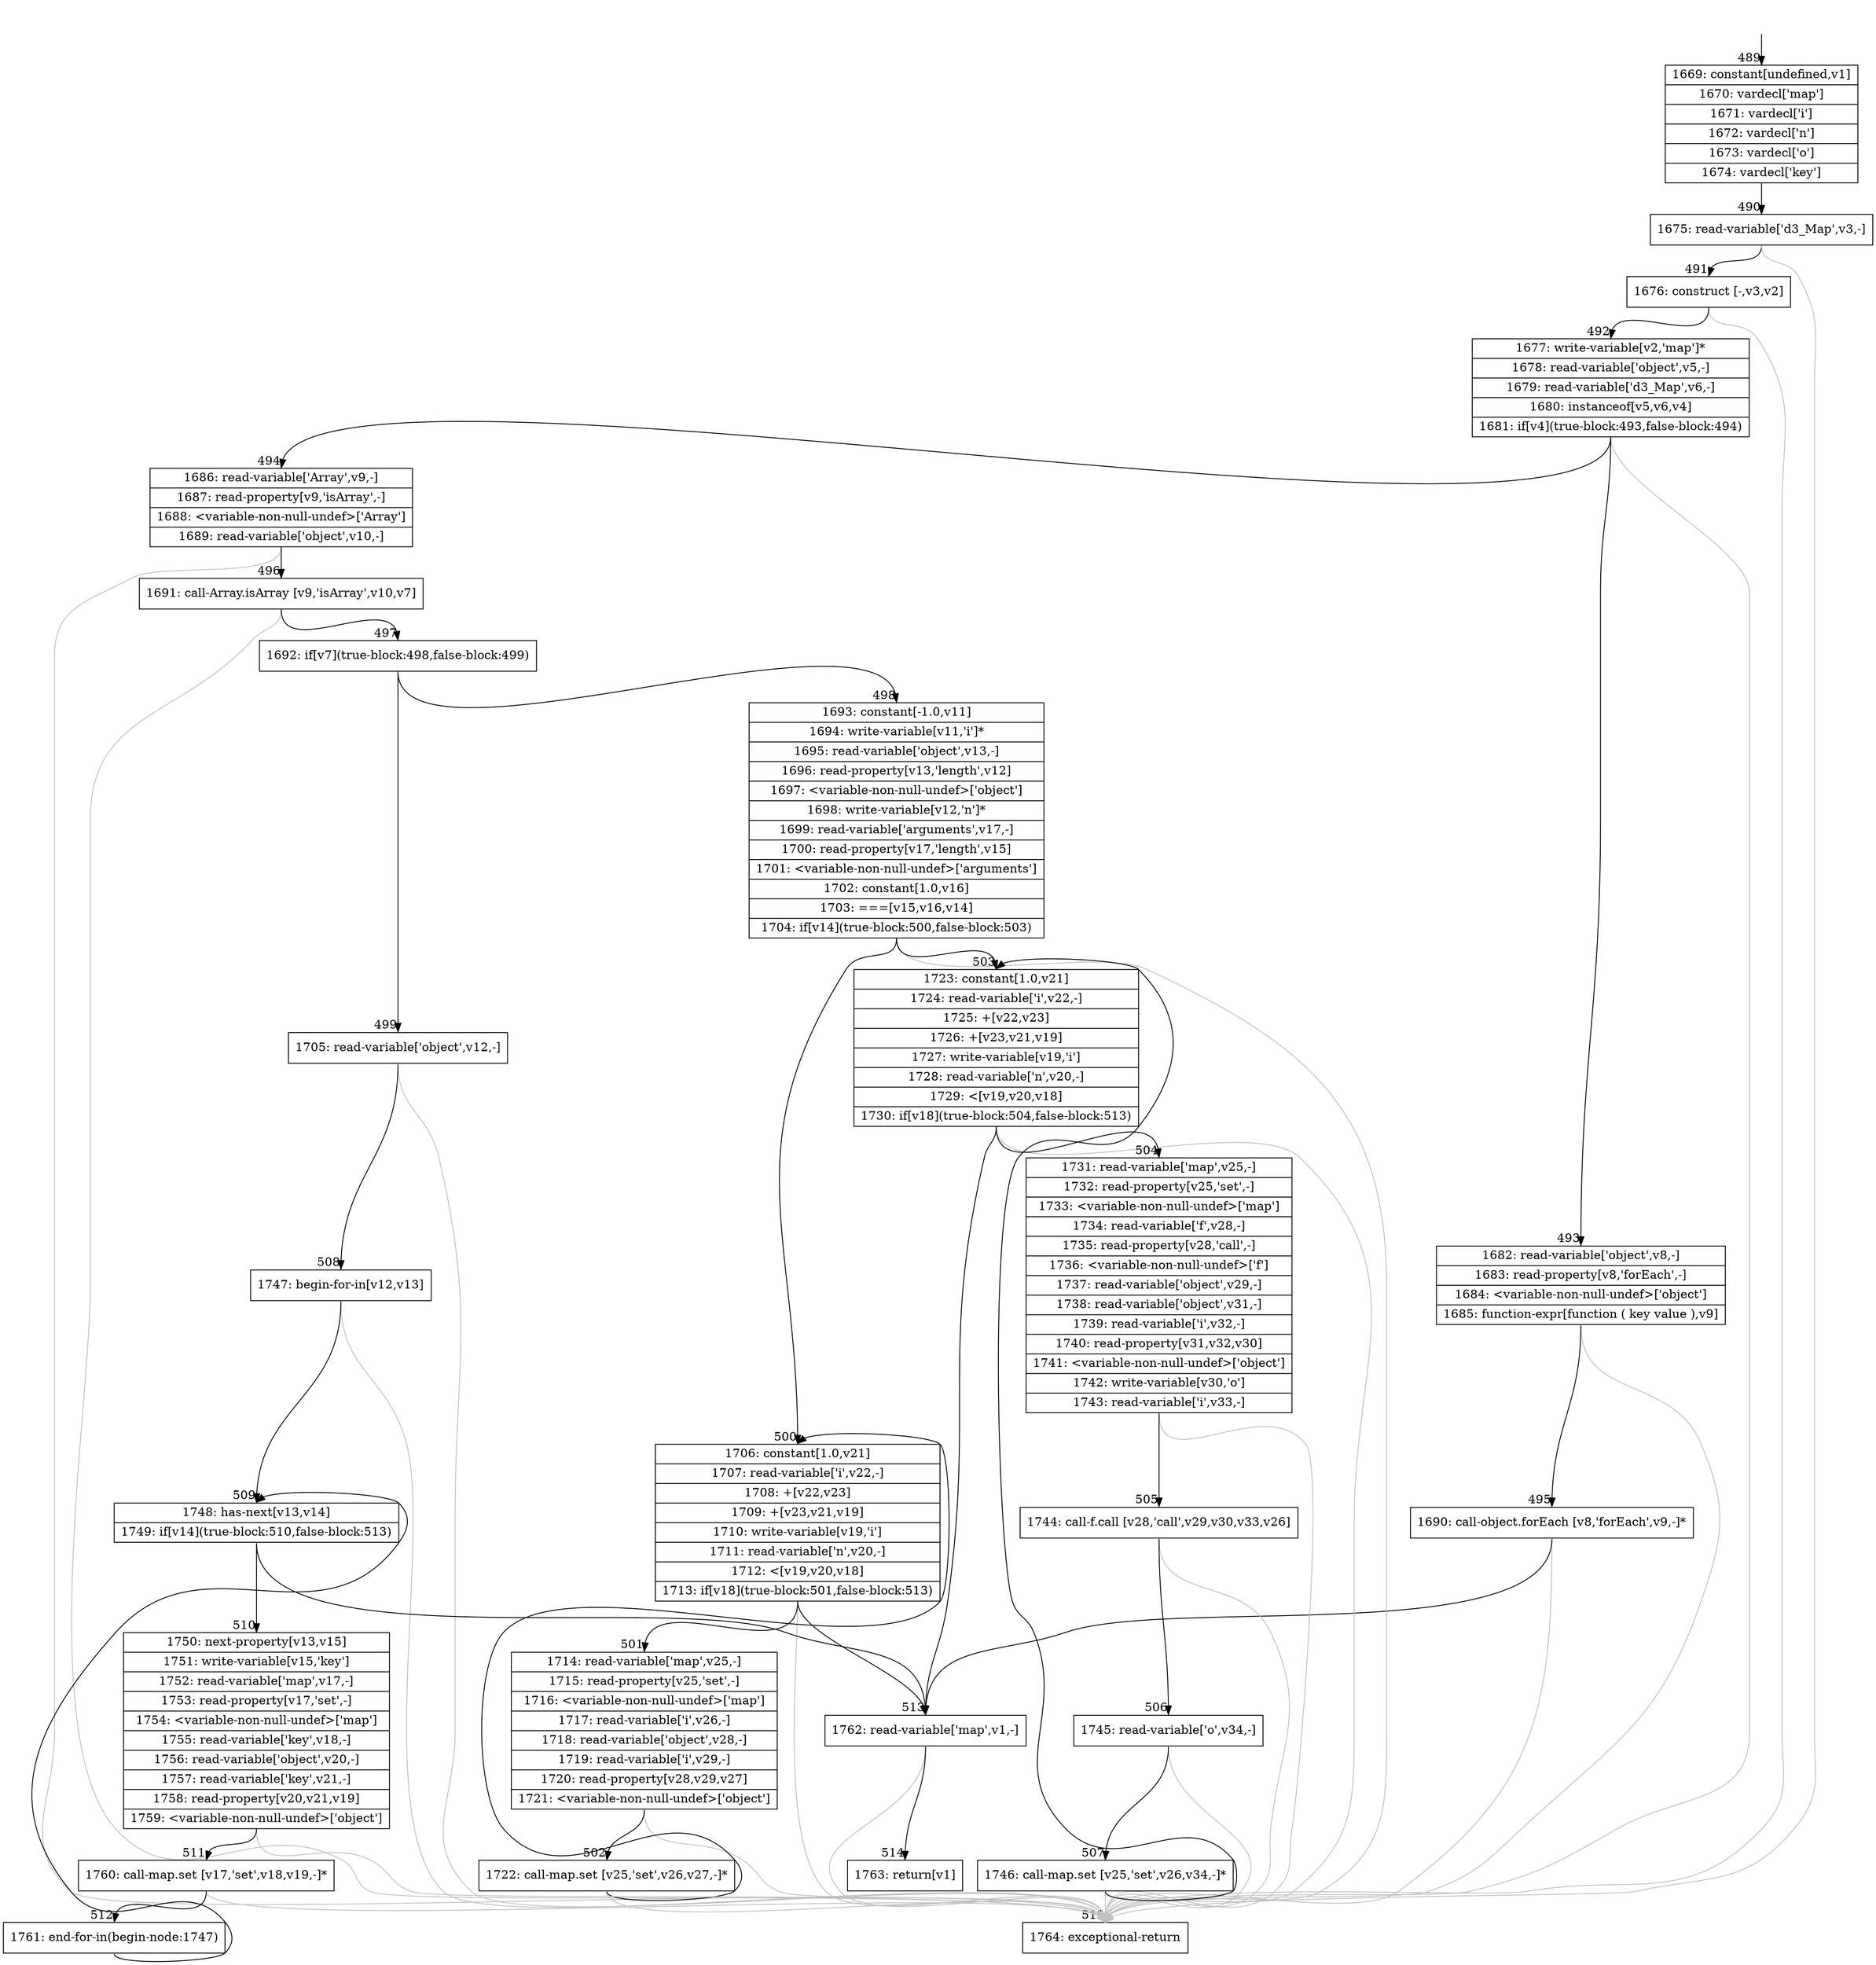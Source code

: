 digraph {
rankdir="TD"
BB_entry41[shape=none,label=""];
BB_entry41 -> BB489 [tailport=s, headport=n, headlabel="    489"]
BB489 [shape=record label="{1669: constant[undefined,v1]|1670: vardecl['map']|1671: vardecl['i']|1672: vardecl['n']|1673: vardecl['o']|1674: vardecl['key']}" ] 
BB489 -> BB490 [tailport=s, headport=n, headlabel="      490"]
BB490 [shape=record label="{1675: read-variable['d3_Map',v3,-]}" ] 
BB490 -> BB491 [tailport=s, headport=n, headlabel="      491"]
BB490 -> BB515 [tailport=s, headport=n, color=gray, headlabel="      515"]
BB491 [shape=record label="{1676: construct [-,v3,v2]}" ] 
BB491 -> BB492 [tailport=s, headport=n, headlabel="      492"]
BB491 -> BB515 [tailport=s, headport=n, color=gray]
BB492 [shape=record label="{1677: write-variable[v2,'map']*|1678: read-variable['object',v5,-]|1679: read-variable['d3_Map',v6,-]|1680: instanceof[v5,v6,v4]|1681: if[v4](true-block:493,false-block:494)}" ] 
BB492 -> BB493 [tailport=s, headport=n, headlabel="      493"]
BB492 -> BB494 [tailport=s, headport=n, headlabel="      494"]
BB492 -> BB515 [tailport=s, headport=n, color=gray]
BB493 [shape=record label="{1682: read-variable['object',v8,-]|1683: read-property[v8,'forEach',-]|1684: \<variable-non-null-undef\>['object']|1685: function-expr[function ( key value ),v9]}" ] 
BB493 -> BB495 [tailport=s, headport=n, headlabel="      495"]
BB493 -> BB515 [tailport=s, headport=n, color=gray]
BB494 [shape=record label="{1686: read-variable['Array',v9,-]|1687: read-property[v9,'isArray',-]|1688: \<variable-non-null-undef\>['Array']|1689: read-variable['object',v10,-]}" ] 
BB494 -> BB496 [tailport=s, headport=n, headlabel="      496"]
BB494 -> BB515 [tailport=s, headport=n, color=gray]
BB495 [shape=record label="{1690: call-object.forEach [v8,'forEach',v9,-]*}" ] 
BB495 -> BB513 [tailport=s, headport=n, headlabel="      513"]
BB495 -> BB515 [tailport=s, headport=n, color=gray]
BB496 [shape=record label="{1691: call-Array.isArray [v9,'isArray',v10,v7]}" ] 
BB496 -> BB497 [tailport=s, headport=n, headlabel="      497"]
BB496 -> BB515 [tailport=s, headport=n, color=gray]
BB497 [shape=record label="{1692: if[v7](true-block:498,false-block:499)}" ] 
BB497 -> BB498 [tailport=s, headport=n, headlabel="      498"]
BB497 -> BB499 [tailport=s, headport=n, headlabel="      499"]
BB498 [shape=record label="{1693: constant[-1.0,v11]|1694: write-variable[v11,'i']*|1695: read-variable['object',v13,-]|1696: read-property[v13,'length',v12]|1697: \<variable-non-null-undef\>['object']|1698: write-variable[v12,'n']*|1699: read-variable['arguments',v17,-]|1700: read-property[v17,'length',v15]|1701: \<variable-non-null-undef\>['arguments']|1702: constant[1.0,v16]|1703: ===[v15,v16,v14]|1704: if[v14](true-block:500,false-block:503)}" ] 
BB498 -> BB500 [tailport=s, headport=n, headlabel="      500"]
BB498 -> BB503 [tailport=s, headport=n, headlabel="      503"]
BB498 -> BB515 [tailport=s, headport=n, color=gray]
BB499 [shape=record label="{1705: read-variable['object',v12,-]}" ] 
BB499 -> BB508 [tailport=s, headport=n, headlabel="      508"]
BB499 -> BB515 [tailport=s, headport=n, color=gray]
BB500 [shape=record label="{1706: constant[1.0,v21]|1707: read-variable['i',v22,-]|1708: +[v22,v23]|1709: +[v23,v21,v19]|1710: write-variable[v19,'i']|1711: read-variable['n',v20,-]|1712: \<[v19,v20,v18]|1713: if[v18](true-block:501,false-block:513)}" ] 
BB500 -> BB501 [tailport=s, headport=n, headlabel="      501"]
BB500 -> BB513 [tailport=s, headport=n]
BB500 -> BB515 [tailport=s, headport=n, color=gray]
BB501 [shape=record label="{1714: read-variable['map',v25,-]|1715: read-property[v25,'set',-]|1716: \<variable-non-null-undef\>['map']|1717: read-variable['i',v26,-]|1718: read-variable['object',v28,-]|1719: read-variable['i',v29,-]|1720: read-property[v28,v29,v27]|1721: \<variable-non-null-undef\>['object']}" ] 
BB501 -> BB502 [tailport=s, headport=n, headlabel="      502"]
BB501 -> BB515 [tailport=s, headport=n, color=gray]
BB502 [shape=record label="{1722: call-map.set [v25,'set',v26,v27,-]*}" ] 
BB502 -> BB500 [tailport=s, headport=n]
BB502 -> BB515 [tailport=s, headport=n, color=gray]
BB503 [shape=record label="{1723: constant[1.0,v21]|1724: read-variable['i',v22,-]|1725: +[v22,v23]|1726: +[v23,v21,v19]|1727: write-variable[v19,'i']|1728: read-variable['n',v20,-]|1729: \<[v19,v20,v18]|1730: if[v18](true-block:504,false-block:513)}" ] 
BB503 -> BB504 [tailport=s, headport=n, headlabel="      504"]
BB503 -> BB513 [tailport=s, headport=n]
BB503 -> BB515 [tailport=s, headport=n, color=gray]
BB504 [shape=record label="{1731: read-variable['map',v25,-]|1732: read-property[v25,'set',-]|1733: \<variable-non-null-undef\>['map']|1734: read-variable['f',v28,-]|1735: read-property[v28,'call',-]|1736: \<variable-non-null-undef\>['f']|1737: read-variable['object',v29,-]|1738: read-variable['object',v31,-]|1739: read-variable['i',v32,-]|1740: read-property[v31,v32,v30]|1741: \<variable-non-null-undef\>['object']|1742: write-variable[v30,'o']|1743: read-variable['i',v33,-]}" ] 
BB504 -> BB505 [tailport=s, headport=n, headlabel="      505"]
BB504 -> BB515 [tailport=s, headport=n, color=gray]
BB505 [shape=record label="{1744: call-f.call [v28,'call',v29,v30,v33,v26]}" ] 
BB505 -> BB506 [tailport=s, headport=n, headlabel="      506"]
BB505 -> BB515 [tailport=s, headport=n, color=gray]
BB506 [shape=record label="{1745: read-variable['o',v34,-]}" ] 
BB506 -> BB507 [tailport=s, headport=n, headlabel="      507"]
BB506 -> BB515 [tailport=s, headport=n, color=gray]
BB507 [shape=record label="{1746: call-map.set [v25,'set',v26,v34,-]*}" ] 
BB507 -> BB503 [tailport=s, headport=n]
BB507 -> BB515 [tailport=s, headport=n, color=gray]
BB508 [shape=record label="{1747: begin-for-in[v12,v13]}" ] 
BB508 -> BB509 [tailport=s, headport=n, headlabel="      509"]
BB508 -> BB515 [tailport=s, headport=n, color=gray]
BB509 [shape=record label="{1748: has-next[v13,v14]|1749: if[v14](true-block:510,false-block:513)}" ] 
BB509 -> BB510 [tailport=s, headport=n, headlabel="      510"]
BB509 -> BB513 [tailport=s, headport=n]
BB510 [shape=record label="{1750: next-property[v13,v15]|1751: write-variable[v15,'key']|1752: read-variable['map',v17,-]|1753: read-property[v17,'set',-]|1754: \<variable-non-null-undef\>['map']|1755: read-variable['key',v18,-]|1756: read-variable['object',v20,-]|1757: read-variable['key',v21,-]|1758: read-property[v20,v21,v19]|1759: \<variable-non-null-undef\>['object']}" ] 
BB510 -> BB511 [tailport=s, headport=n, headlabel="      511"]
BB510 -> BB515 [tailport=s, headport=n, color=gray]
BB511 [shape=record label="{1760: call-map.set [v17,'set',v18,v19,-]*}" ] 
BB511 -> BB512 [tailport=s, headport=n, headlabel="      512"]
BB511 -> BB515 [tailport=s, headport=n, color=gray]
BB512 [shape=record label="{1761: end-for-in(begin-node:1747)}" ] 
BB512 -> BB509 [tailport=s, headport=n]
BB513 [shape=record label="{1762: read-variable['map',v1,-]}" ] 
BB513 -> BB514 [tailport=s, headport=n, headlabel="      514"]
BB513 -> BB515 [tailport=s, headport=n, color=gray]
BB514 [shape=record label="{1763: return[v1]}" ] 
BB515 [shape=record label="{1764: exceptional-return}" ] 
//#$~ 309
}
